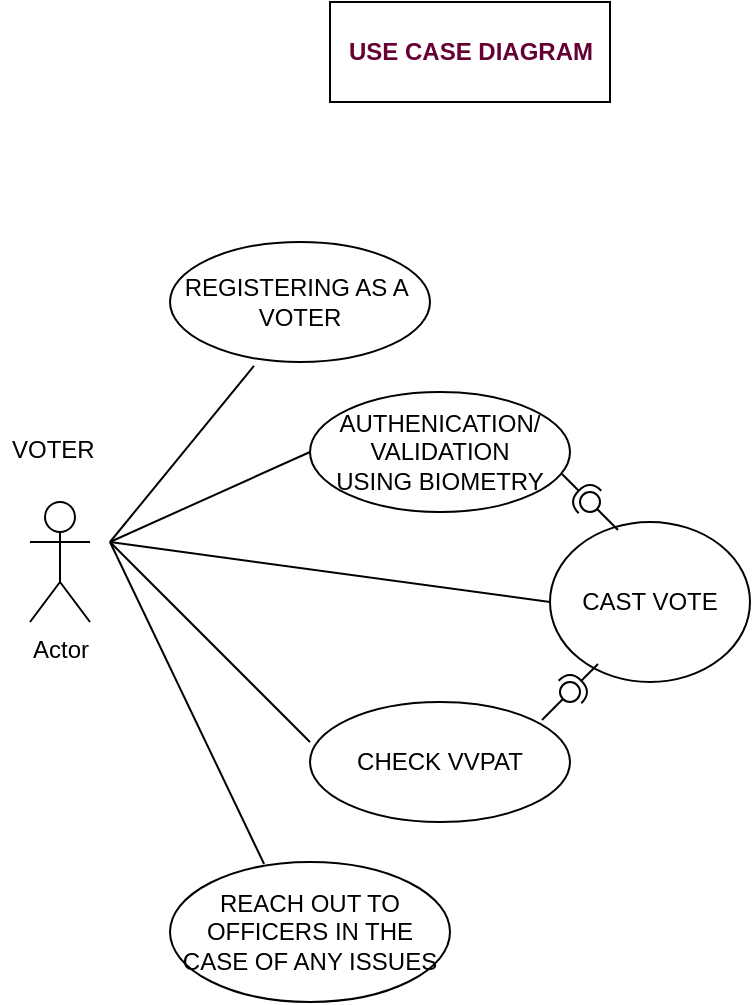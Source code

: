 <mxfile version="16.1.0" type="github">
  <diagram id="z7hfVY9YwHCr3slJon8c" name="Page-1">
    <mxGraphModel dx="322" dy="718" grid="1" gridSize="10" guides="1" tooltips="1" connect="1" arrows="1" fold="1" page="1" pageScale="1" pageWidth="850" pageHeight="1100" math="0" shadow="0">
      <root>
        <mxCell id="0" />
        <mxCell id="1" parent="0" />
        <mxCell id="XmWjSmBUoZNWcrFBVyE_-2" value="VOTER" style="text;strokeColor=none;fillColor=none;spacingLeft=4;spacingRight=4;overflow=hidden;rotatable=0;points=[[0,0.5],[1,0.5]];portConstraint=eastwest;fontSize=12;" vertex="1" parent="1">
          <mxGeometry x="85" y="270" width="60" height="30" as="geometry" />
        </mxCell>
        <mxCell id="XmWjSmBUoZNWcrFBVyE_-3" value="Actor" style="shape=umlActor;verticalLabelPosition=bottom;verticalAlign=top;html=1;fillColor=default;" vertex="1" parent="1">
          <mxGeometry x="100" y="310" width="30" height="60" as="geometry" />
        </mxCell>
        <mxCell id="XmWjSmBUoZNWcrFBVyE_-9" value="REGISTERING AS A&amp;nbsp;&lt;br&gt;VOTER" style="ellipse;whiteSpace=wrap;html=1;align=center;fillColor=default;" vertex="1" parent="1">
          <mxGeometry x="170" y="180" width="130" height="60" as="geometry" />
        </mxCell>
        <mxCell id="XmWjSmBUoZNWcrFBVyE_-12" value="AUTHENICATION/ VALIDATION&lt;br&gt;USING BIOMETRY" style="ellipse;whiteSpace=wrap;html=1;align=center;fillColor=default;" vertex="1" parent="1">
          <mxGeometry x="240" y="255" width="130" height="60" as="geometry" />
        </mxCell>
        <mxCell id="XmWjSmBUoZNWcrFBVyE_-13" value="CAST VOTE" style="ellipse;whiteSpace=wrap;html=1;align=center;fillColor=default;" vertex="1" parent="1">
          <mxGeometry x="360" y="320" width="100" height="80" as="geometry" />
        </mxCell>
        <mxCell id="XmWjSmBUoZNWcrFBVyE_-14" value="CHECK VVPAT" style="ellipse;whiteSpace=wrap;html=1;align=center;fillColor=default;" vertex="1" parent="1">
          <mxGeometry x="240" y="410" width="130" height="60" as="geometry" />
        </mxCell>
        <mxCell id="XmWjSmBUoZNWcrFBVyE_-15" value="REACH OUT TO OFFICERS IN THE CASE OF ANY ISSUES" style="ellipse;whiteSpace=wrap;html=1;align=center;fillColor=default;" vertex="1" parent="1">
          <mxGeometry x="170" y="490" width="140" height="70" as="geometry" />
        </mxCell>
        <mxCell id="XmWjSmBUoZNWcrFBVyE_-18" value="" style="endArrow=none;html=1;rounded=0;entryX=0.323;entryY=1.033;entryDx=0;entryDy=0;entryPerimeter=0;" edge="1" parent="1" target="XmWjSmBUoZNWcrFBVyE_-9">
          <mxGeometry relative="1" as="geometry">
            <mxPoint x="140" y="330" as="sourcePoint" />
            <mxPoint x="210" y="330" as="targetPoint" />
            <Array as="points" />
          </mxGeometry>
        </mxCell>
        <mxCell id="XmWjSmBUoZNWcrFBVyE_-19" value="" style="endArrow=none;html=1;rounded=0;entryX=0;entryY=0.5;entryDx=0;entryDy=0;" edge="1" parent="1" target="XmWjSmBUoZNWcrFBVyE_-12">
          <mxGeometry relative="1" as="geometry">
            <mxPoint x="140" y="330" as="sourcePoint" />
            <mxPoint x="221.99" y="251.98" as="targetPoint" />
            <Array as="points" />
          </mxGeometry>
        </mxCell>
        <mxCell id="XmWjSmBUoZNWcrFBVyE_-20" value="" style="endArrow=none;html=1;rounded=0;entryX=0;entryY=0.5;entryDx=0;entryDy=0;" edge="1" parent="1" target="XmWjSmBUoZNWcrFBVyE_-13">
          <mxGeometry relative="1" as="geometry">
            <mxPoint x="140" y="330" as="sourcePoint" />
            <mxPoint x="250" y="295" as="targetPoint" />
            <Array as="points" />
          </mxGeometry>
        </mxCell>
        <mxCell id="XmWjSmBUoZNWcrFBVyE_-21" value="" style="endArrow=none;html=1;rounded=0;entryX=0;entryY=0.333;entryDx=0;entryDy=0;entryPerimeter=0;" edge="1" parent="1" target="XmWjSmBUoZNWcrFBVyE_-14">
          <mxGeometry relative="1" as="geometry">
            <mxPoint x="140" y="330" as="sourcePoint" />
            <mxPoint x="260" y="305" as="targetPoint" />
            <Array as="points" />
          </mxGeometry>
        </mxCell>
        <mxCell id="XmWjSmBUoZNWcrFBVyE_-22" value="" style="endArrow=none;html=1;rounded=0;entryX=0.336;entryY=0.014;entryDx=0;entryDy=0;entryPerimeter=0;" edge="1" parent="1" target="XmWjSmBUoZNWcrFBVyE_-15">
          <mxGeometry relative="1" as="geometry">
            <mxPoint x="140" y="330" as="sourcePoint" />
            <mxPoint x="270" y="315" as="targetPoint" />
            <Array as="points" />
          </mxGeometry>
        </mxCell>
        <mxCell id="XmWjSmBUoZNWcrFBVyE_-40" value="" style="group;rotation=-135;" vertex="1" connectable="0" parent="1">
          <mxGeometry x="360" y="305" width="40" height="10" as="geometry" />
        </mxCell>
        <mxCell id="XmWjSmBUoZNWcrFBVyE_-37" value="" style="rounded=0;orthogonalLoop=1;jettySize=auto;html=1;endArrow=none;endFill=0;sketch=0;sourcePerimeterSpacing=0;targetPerimeterSpacing=0;" edge="1" target="XmWjSmBUoZNWcrFBVyE_-39" parent="XmWjSmBUoZNWcrFBVyE_-40">
          <mxGeometry relative="1" as="geometry">
            <mxPoint x="34" y="19" as="sourcePoint" />
          </mxGeometry>
        </mxCell>
        <mxCell id="XmWjSmBUoZNWcrFBVyE_-38" value="" style="rounded=0;orthogonalLoop=1;jettySize=auto;html=1;endArrow=halfCircle;endFill=0;entryX=0.5;entryY=0.5;endSize=6;strokeWidth=1;sketch=0;" edge="1" target="XmWjSmBUoZNWcrFBVyE_-39" parent="XmWjSmBUoZNWcrFBVyE_-40">
          <mxGeometry relative="1" as="geometry">
            <mxPoint x="6" y="-9" as="sourcePoint" />
          </mxGeometry>
        </mxCell>
        <mxCell id="XmWjSmBUoZNWcrFBVyE_-39" value="" style="ellipse;whiteSpace=wrap;html=1;align=center;aspect=fixed;resizable=0;points=[];outlineConnect=0;sketch=0;fillColor=default;rotation=-135;" vertex="1" parent="XmWjSmBUoZNWcrFBVyE_-40">
          <mxGeometry x="15" width="10" height="10" as="geometry" />
        </mxCell>
        <mxCell id="XmWjSmBUoZNWcrFBVyE_-42" value="" style="group;rotation=-45;" vertex="1" connectable="0" parent="1">
          <mxGeometry x="350" y="400" width="40" height="10" as="geometry" />
        </mxCell>
        <mxCell id="XmWjSmBUoZNWcrFBVyE_-43" value="" style="rounded=0;orthogonalLoop=1;jettySize=auto;html=1;endArrow=none;endFill=0;sketch=0;sourcePerimeterSpacing=0;targetPerimeterSpacing=0;" edge="1" parent="XmWjSmBUoZNWcrFBVyE_-42" target="XmWjSmBUoZNWcrFBVyE_-45">
          <mxGeometry relative="1" as="geometry">
            <mxPoint x="6" y="19" as="sourcePoint" />
          </mxGeometry>
        </mxCell>
        <mxCell id="XmWjSmBUoZNWcrFBVyE_-44" value="" style="rounded=0;orthogonalLoop=1;jettySize=auto;html=1;endArrow=halfCircle;endFill=0;entryX=0.5;entryY=0.5;endSize=6;strokeWidth=1;sketch=0;" edge="1" parent="XmWjSmBUoZNWcrFBVyE_-42" target="XmWjSmBUoZNWcrFBVyE_-45">
          <mxGeometry relative="1" as="geometry">
            <mxPoint x="34" y="-9" as="sourcePoint" />
          </mxGeometry>
        </mxCell>
        <mxCell id="XmWjSmBUoZNWcrFBVyE_-45" value="" style="ellipse;whiteSpace=wrap;html=1;align=center;aspect=fixed;resizable=0;points=[];outlineConnect=0;sketch=0;fillColor=default;rotation=-45;" vertex="1" parent="XmWjSmBUoZNWcrFBVyE_-42">
          <mxGeometry x="15" width="10" height="10" as="geometry" />
        </mxCell>
        <mxCell id="XmWjSmBUoZNWcrFBVyE_-46" value="&lt;b&gt;USE CASE DIAGRAM&lt;br&gt;&lt;/b&gt;" style="html=1;fillColor=default;fontColor=#660033;" vertex="1" parent="1">
          <mxGeometry x="250" y="60" width="140" height="50" as="geometry" />
        </mxCell>
      </root>
    </mxGraphModel>
  </diagram>
</mxfile>
